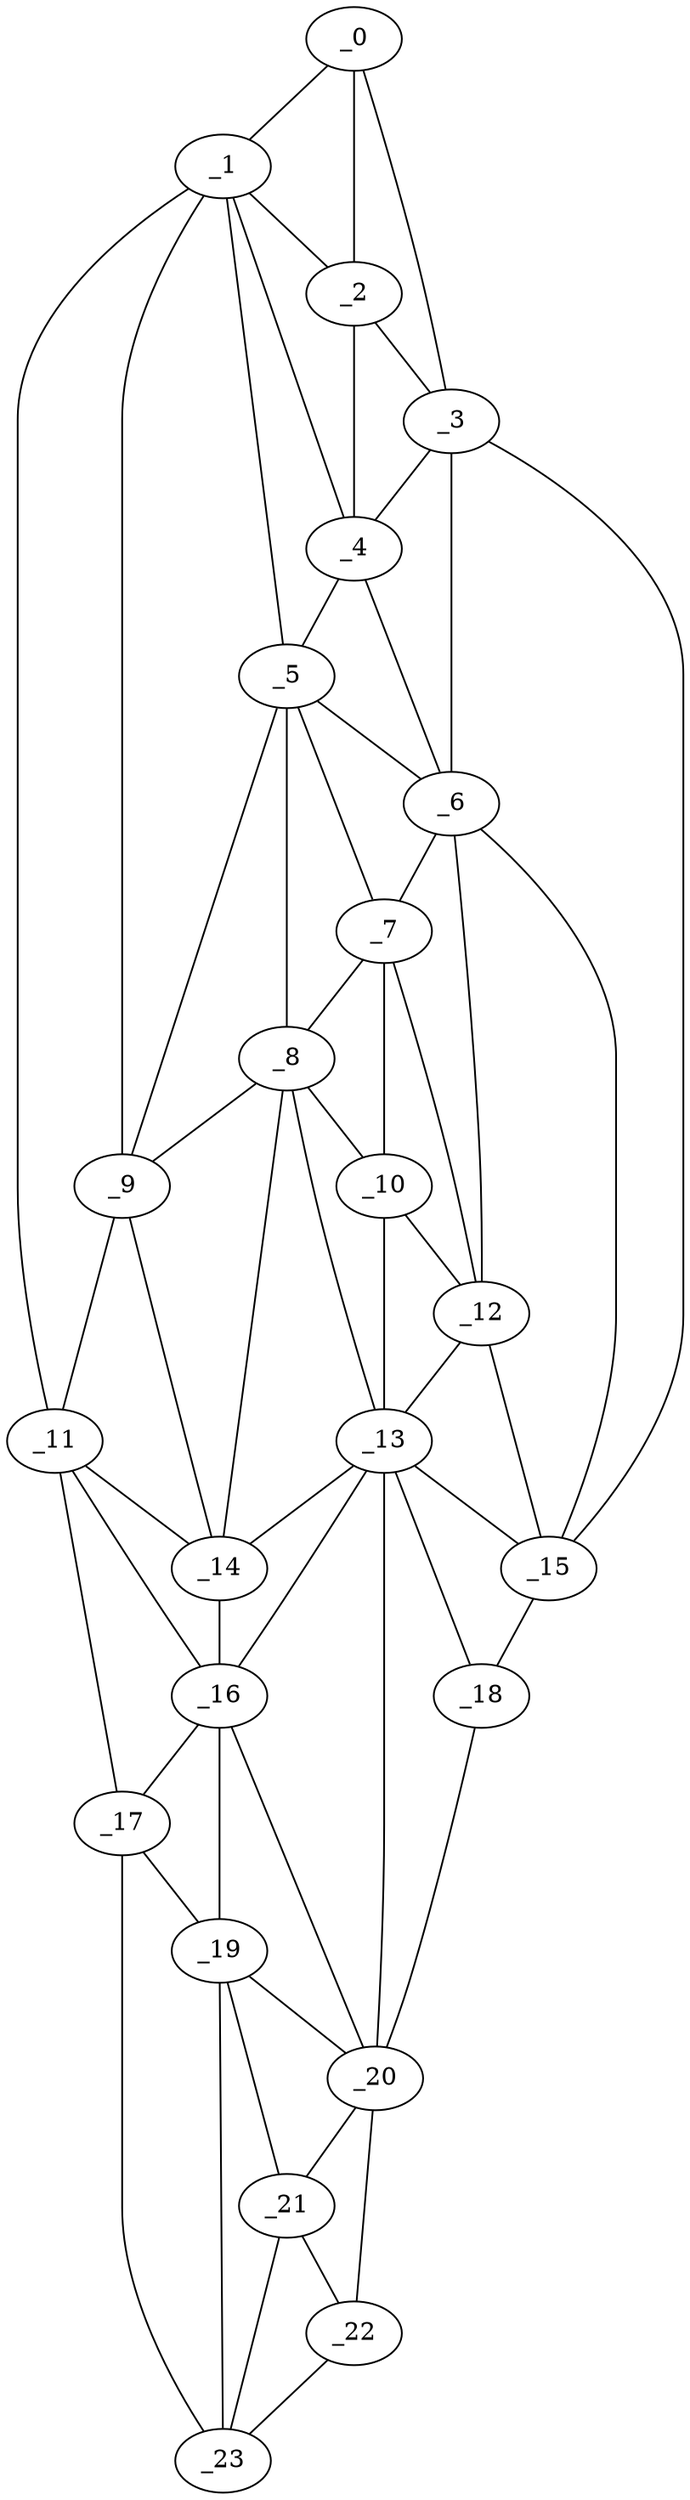 graph "obj76__60.gxl" {
	_0	 [x=14,
		y=43];
	_1	 [x=16,
		y=54];
	_0 -- _1	 [valence=1];
	_2	 [x=19,
		y=49];
	_0 -- _2	 [valence=2];
	_3	 [x=21,
		y=40];
	_0 -- _3	 [valence=1];
	_1 -- _2	 [valence=1];
	_4	 [x=27,
		y=48];
	_1 -- _4	 [valence=2];
	_5	 [x=36,
		y=52];
	_1 -- _5	 [valence=2];
	_9	 [x=53,
		y=72];
	_1 -- _9	 [valence=1];
	_11	 [x=56,
		y=81];
	_1 -- _11	 [valence=1];
	_2 -- _3	 [valence=1];
	_2 -- _4	 [valence=2];
	_3 -- _4	 [valence=2];
	_6	 [x=41,
		y=41];
	_3 -- _6	 [valence=2];
	_15	 [x=69,
		y=38];
	_3 -- _15	 [valence=1];
	_4 -- _5	 [valence=2];
	_4 -- _6	 [valence=1];
	_5 -- _6	 [valence=2];
	_7	 [x=43,
		y=46];
	_5 -- _7	 [valence=2];
	_8	 [x=50,
		y=60];
	_5 -- _8	 [valence=2];
	_5 -- _9	 [valence=2];
	_6 -- _7	 [valence=2];
	_12	 [x=58,
		y=48];
	_6 -- _12	 [valence=1];
	_6 -- _15	 [valence=2];
	_7 -- _8	 [valence=2];
	_10	 [x=55,
		y=52];
	_7 -- _10	 [valence=1];
	_7 -- _12	 [valence=2];
	_8 -- _9	 [valence=1];
	_8 -- _10	 [valence=2];
	_13	 [x=61,
		y=57];
	_8 -- _13	 [valence=2];
	_14	 [x=61,
		y=67];
	_8 -- _14	 [valence=1];
	_9 -- _11	 [valence=1];
	_9 -- _14	 [valence=2];
	_10 -- _12	 [valence=2];
	_10 -- _13	 [valence=1];
	_11 -- _14	 [valence=2];
	_16	 [x=71,
		y=73];
	_11 -- _16	 [valence=2];
	_17	 [x=77,
		y=88];
	_11 -- _17	 [valence=1];
	_12 -- _13	 [valence=2];
	_12 -- _15	 [valence=2];
	_13 -- _14	 [valence=2];
	_13 -- _15	 [valence=1];
	_13 -- _16	 [valence=2];
	_18	 [x=79,
		y=40];
	_13 -- _18	 [valence=2];
	_20	 [x=92,
		y=48];
	_13 -- _20	 [valence=2];
	_14 -- _16	 [valence=2];
	_15 -- _18	 [valence=1];
	_16 -- _17	 [valence=2];
	_19	 [x=79,
		y=82];
	_16 -- _19	 [valence=2];
	_16 -- _20	 [valence=2];
	_17 -- _19	 [valence=1];
	_23	 [x=120,
		y=82];
	_17 -- _23	 [valence=1];
	_18 -- _20	 [valence=1];
	_19 -- _20	 [valence=2];
	_21	 [x=109,
		y=65];
	_19 -- _21	 [valence=2];
	_19 -- _23	 [valence=2];
	_20 -- _21	 [valence=1];
	_22	 [x=118,
		y=73];
	_20 -- _22	 [valence=1];
	_21 -- _22	 [valence=2];
	_21 -- _23	 [valence=1];
	_22 -- _23	 [valence=1];
}

